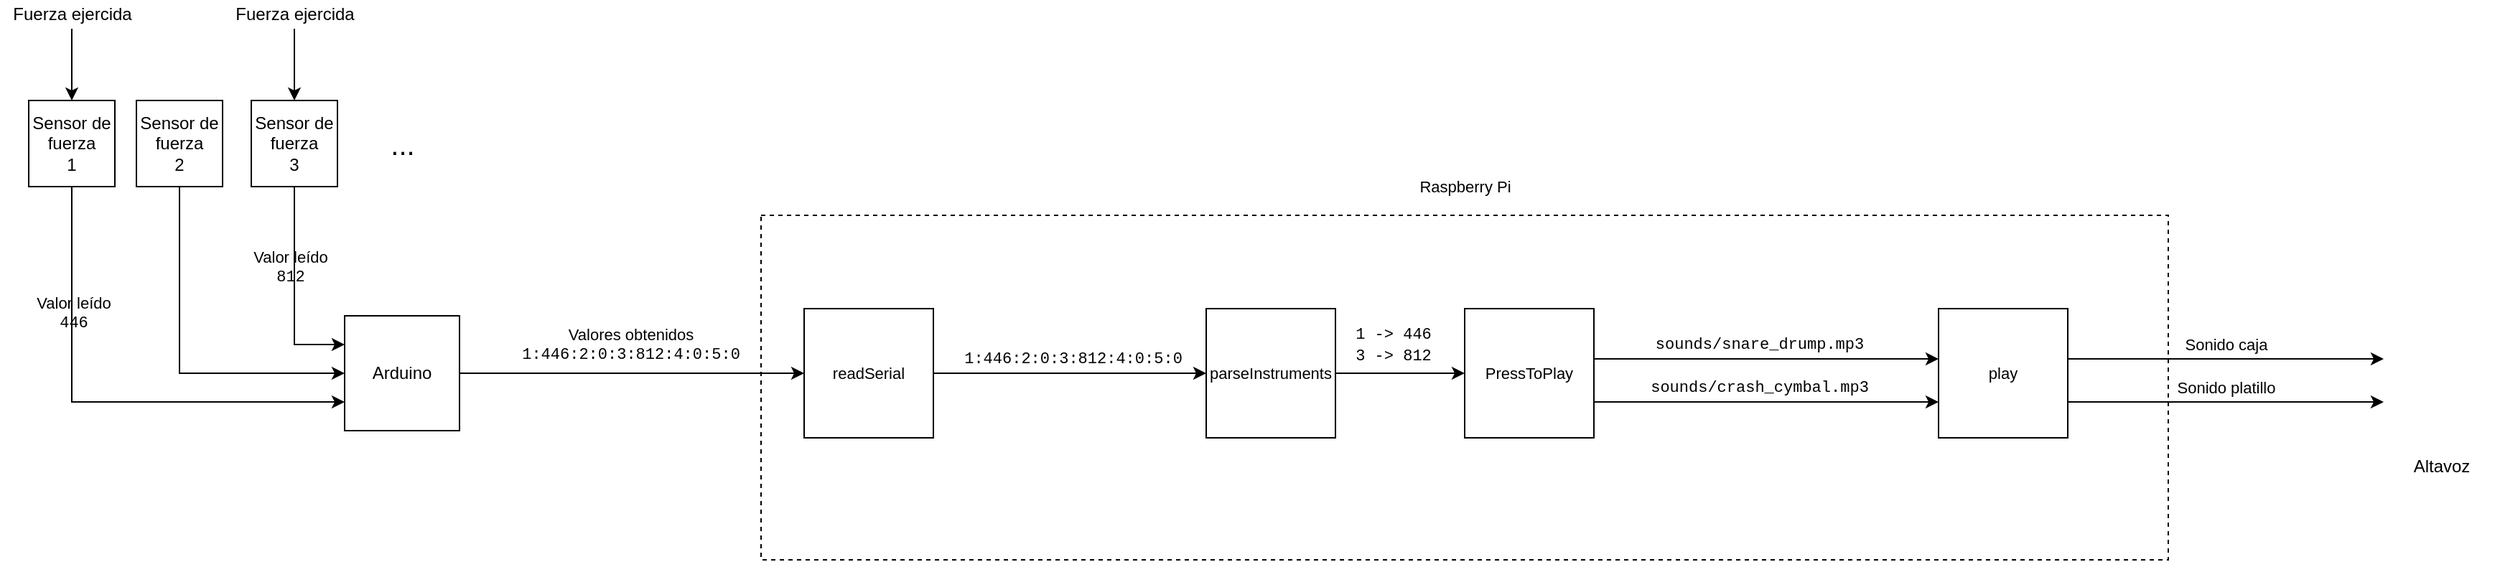 <mxfile version="13.0.2" type="device"><diagram id="C5RBs43oDa-KdzZeNtuy" name="Page-1"><mxGraphModel dx="1351" dy="946" grid="1" gridSize="10" guides="1" tooltips="1" connect="1" arrows="1" fold="1" page="1" pageScale="1" pageWidth="827" pageHeight="1169" math="0" shadow="0"><root><mxCell id="WIyWlLk6GJQsqaUBKTNV-0"/><mxCell id="WIyWlLk6GJQsqaUBKTNV-1" parent="WIyWlLk6GJQsqaUBKTNV-0"/><mxCell id="upq-YaYNhN2aCv5hZmot-5" style="edgeStyle=orthogonalEdgeStyle;rounded=0;orthogonalLoop=1;jettySize=auto;html=1;labelBackgroundColor=none;fontColor=#000000;" edge="1" parent="WIyWlLk6GJQsqaUBKTNV-1" source="upq-YaYNhN2aCv5hZmot-0" target="upq-YaYNhN2aCv5hZmot-4"><mxGeometry relative="1" as="geometry"><mxPoint x="250" y="360" as="targetPoint"/><Array as="points"><mxPoint x="80" y="380"/></Array></mxGeometry></mxCell><mxCell id="upq-YaYNhN2aCv5hZmot-6" value="Valor leído&lt;br&gt;&lt;font face=&quot;Courier New&quot;&gt;446&lt;/font&gt;" style="edgeLabel;html=1;align=center;verticalAlign=middle;resizable=0;points=[];labelBackgroundColor=none;fontColor=#000000;" vertex="1" connectable="0" parent="upq-YaYNhN2aCv5hZmot-5"><mxGeometry x="-0.486" y="1" relative="1" as="geometry"><mxPoint as="offset"/></mxGeometry></mxCell><mxCell id="upq-YaYNhN2aCv5hZmot-0" value="Sensor de fuerza&lt;br&gt;1" style="whiteSpace=wrap;html=1;aspect=fixed;fillColor=none;labelBackgroundColor=none;fontColor=#000000;" vertex="1" parent="WIyWlLk6GJQsqaUBKTNV-1"><mxGeometry x="50" y="170" width="60" height="60" as="geometry"/></mxCell><mxCell id="upq-YaYNhN2aCv5hZmot-1" value="" style="endArrow=classic;html=1;labelBackgroundColor=none;fontColor=#000000;" edge="1" parent="WIyWlLk6GJQsqaUBKTNV-1" source="upq-YaYNhN2aCv5hZmot-2" target="upq-YaYNhN2aCv5hZmot-0"><mxGeometry width="50" height="50" relative="1" as="geometry"><mxPoint x="80" y="70" as="sourcePoint"/><mxPoint x="495" y="300" as="targetPoint"/></mxGeometry></mxCell><mxCell id="upq-YaYNhN2aCv5hZmot-2" value="Fuerza ejercida" style="text;html=1;align=center;verticalAlign=middle;resizable=0;points=[];autosize=1;labelBackgroundColor=none;fontColor=#000000;" vertex="1" parent="WIyWlLk6GJQsqaUBKTNV-1"><mxGeometry x="30" y="100" width="100" height="20" as="geometry"/></mxCell><mxCell id="upq-YaYNhN2aCv5hZmot-13" style="edgeStyle=orthogonalEdgeStyle;rounded=0;orthogonalLoop=1;jettySize=auto;html=1;labelBackgroundColor=none;fontColor=#000000;" edge="1" parent="WIyWlLk6GJQsqaUBKTNV-1" source="upq-YaYNhN2aCv5hZmot-4" target="upq-YaYNhN2aCv5hZmot-27"><mxGeometry relative="1" as="geometry"><mxPoint x="560" y="360" as="targetPoint"/></mxGeometry></mxCell><mxCell id="upq-YaYNhN2aCv5hZmot-14" value="Valores obtenidos&lt;br&gt;&lt;font face=&quot;Courier New&quot;&gt;1:446:2:0:3:812:4:0:5:0&lt;/font&gt;" style="edgeLabel;html=1;align=center;verticalAlign=middle;resizable=0;points=[];labelBackgroundColor=none;fontColor=#000000;" vertex="1" connectable="0" parent="upq-YaYNhN2aCv5hZmot-13"><mxGeometry x="-0.009" y="1" relative="1" as="geometry"><mxPoint y="-19" as="offset"/></mxGeometry></mxCell><mxCell id="upq-YaYNhN2aCv5hZmot-4" value="Arduino" style="whiteSpace=wrap;html=1;aspect=fixed;fillColor=none;labelBackgroundColor=none;fontColor=#000000;" vertex="1" parent="WIyWlLk6GJQsqaUBKTNV-1"><mxGeometry x="270" y="320" width="80" height="80" as="geometry"/></mxCell><mxCell id="upq-YaYNhN2aCv5hZmot-10" style="edgeStyle=orthogonalEdgeStyle;rounded=0;orthogonalLoop=1;jettySize=auto;html=1;labelBackgroundColor=none;fontColor=#000000;" edge="1" parent="WIyWlLk6GJQsqaUBKTNV-1" source="upq-YaYNhN2aCv5hZmot-7" target="upq-YaYNhN2aCv5hZmot-4"><mxGeometry relative="1" as="geometry"><Array as="points"><mxPoint x="155" y="360"/></Array></mxGeometry></mxCell><mxCell id="upq-YaYNhN2aCv5hZmot-7" value="Sensor de fuerza&lt;br&gt;2" style="whiteSpace=wrap;html=1;aspect=fixed;fillColor=none;labelBackgroundColor=none;fontColor=#000000;" vertex="1" parent="WIyWlLk6GJQsqaUBKTNV-1"><mxGeometry x="125" y="170" width="60" height="60" as="geometry"/></mxCell><mxCell id="upq-YaYNhN2aCv5hZmot-11" style="edgeStyle=orthogonalEdgeStyle;rounded=0;orthogonalLoop=1;jettySize=auto;html=1;labelBackgroundColor=none;fontColor=#000000;" edge="1" parent="WIyWlLk6GJQsqaUBKTNV-1" source="upq-YaYNhN2aCv5hZmot-8" target="upq-YaYNhN2aCv5hZmot-4"><mxGeometry relative="1" as="geometry"><Array as="points"><mxPoint x="235" y="340"/></Array></mxGeometry></mxCell><mxCell id="upq-YaYNhN2aCv5hZmot-22" value="&lt;font style=&quot;font-size: 11px&quot;&gt;Valor leído&lt;br style=&quot;font-size: 11px&quot;&gt;&lt;font face=&quot;Courier New&quot;&gt;812&lt;/font&gt;&lt;br style=&quot;font-size: 11px&quot;&gt;&lt;/font&gt;" style="edgeLabel;html=1;align=center;verticalAlign=middle;resizable=0;points=[];fontSize=11;labelBackgroundColor=none;fontColor=#000000;" vertex="1" connectable="0" parent="upq-YaYNhN2aCv5hZmot-11"><mxGeometry x="-0.228" y="-3" relative="1" as="geometry"><mxPoint as="offset"/></mxGeometry></mxCell><mxCell id="upq-YaYNhN2aCv5hZmot-8" value="Sensor de fuerza&lt;br&gt;3" style="whiteSpace=wrap;html=1;aspect=fixed;fillColor=none;labelBackgroundColor=none;fontColor=#000000;" vertex="1" parent="WIyWlLk6GJQsqaUBKTNV-1"><mxGeometry x="205" y="170" width="60" height="60" as="geometry"/></mxCell><mxCell id="upq-YaYNhN2aCv5hZmot-9" value="..." style="text;html=1;align=center;verticalAlign=middle;resizable=0;points=[];autosize=1;fontSize=20;labelBackgroundColor=none;fontColor=#000000;" vertex="1" parent="WIyWlLk6GJQsqaUBKTNV-1"><mxGeometry x="295" y="185" width="30" height="30" as="geometry"/></mxCell><mxCell id="upq-YaYNhN2aCv5hZmot-19" value="Sonido caja" style="edgeStyle=orthogonalEdgeStyle;rounded=0;orthogonalLoop=1;jettySize=auto;html=1;fontSize=11;labelBackgroundColor=none;fontColor=#000000;" edge="1" parent="WIyWlLk6GJQsqaUBKTNV-1" source="upq-YaYNhN2aCv5hZmot-30" target="upq-YaYNhN2aCv5hZmot-17"><mxGeometry y="10" relative="1" as="geometry"><mxPoint x="1490" y="350" as="sourcePoint"/><Array as="points"><mxPoint x="1630" y="350"/><mxPoint x="1630" y="350"/></Array><mxPoint as="offset"/></mxGeometry></mxCell><mxCell id="upq-YaYNhN2aCv5hZmot-23" style="edgeStyle=orthogonalEdgeStyle;rounded=0;orthogonalLoop=1;jettySize=auto;html=1;fontSize=11;labelBackgroundColor=none;fontColor=#000000;" edge="1" parent="WIyWlLk6GJQsqaUBKTNV-1" source="upq-YaYNhN2aCv5hZmot-30" target="upq-YaYNhN2aCv5hZmot-17"><mxGeometry relative="1" as="geometry"><mxPoint x="1490" y="370" as="sourcePoint"/><Array as="points"><mxPoint x="1580" y="380"/><mxPoint x="1580" y="380"/></Array></mxGeometry></mxCell><mxCell id="upq-YaYNhN2aCv5hZmot-24" value="Sonido platillo" style="edgeLabel;html=1;align=center;verticalAlign=middle;resizable=0;points=[];fontSize=11;labelBackgroundColor=none;fontColor=#000000;" vertex="1" connectable="0" parent="upq-YaYNhN2aCv5hZmot-23"><mxGeometry x="0.309" y="-2" relative="1" as="geometry"><mxPoint x="-34.29" y="-12" as="offset"/></mxGeometry></mxCell><mxCell id="upq-YaYNhN2aCv5hZmot-17" value="&lt;font style=&quot;font-size: 12px&quot;&gt;Altavoz&lt;/font&gt;" style="shape=image;html=1;verticalAlign=top;verticalLabelPosition=bottom;labelBackgroundColor=none;imageAspect=0;aspect=fixed;image=https://cdn2.iconfinder.com/data/icons/line-hero-essentials/32/Essentials_speaker_audio_sound-128.png;fontSize=19;fontColor=#000000;" vertex="1" parent="WIyWlLk6GJQsqaUBKTNV-1"><mxGeometry x="1690" y="325" width="80" height="80" as="geometry"/></mxCell><mxCell id="upq-YaYNhN2aCv5hZmot-20" value="" style="endArrow=classic;html=1;labelBackgroundColor=none;fontColor=#000000;" edge="1" parent="WIyWlLk6GJQsqaUBKTNV-1" source="upq-YaYNhN2aCv5hZmot-21" target="upq-YaYNhN2aCv5hZmot-8"><mxGeometry width="50" height="50" relative="1" as="geometry"><mxPoint x="235" y="70" as="sourcePoint"/><mxPoint x="235" y="170" as="targetPoint"/></mxGeometry></mxCell><mxCell id="upq-YaYNhN2aCv5hZmot-21" value="Fuerza ejercida" style="text;html=1;align=center;verticalAlign=middle;resizable=0;points=[];autosize=1;labelBackgroundColor=none;fontColor=#000000;" vertex="1" parent="WIyWlLk6GJQsqaUBKTNV-1"><mxGeometry x="185" y="100" width="100" height="20" as="geometry"/></mxCell><mxCell id="upq-YaYNhN2aCv5hZmot-25" value="" style="rounded=0;whiteSpace=wrap;html=1;fillColor=none;fontSize=11;dashed=1;labelBackgroundColor=none;fontColor=#000000;" vertex="1" parent="WIyWlLk6GJQsqaUBKTNV-1"><mxGeometry x="560" y="250" width="980" height="240" as="geometry"/></mxCell><mxCell id="upq-YaYNhN2aCv5hZmot-26" value="Raspberry Pi" style="text;html=1;align=center;verticalAlign=middle;resizable=0;points=[];autosize=1;fontSize=11;labelBackgroundColor=none;fontColor=#000000;" vertex="1" parent="WIyWlLk6GJQsqaUBKTNV-1"><mxGeometry x="1010" y="220" width="80" height="20" as="geometry"/></mxCell><mxCell id="upq-YaYNhN2aCv5hZmot-31" style="edgeStyle=orthogonalEdgeStyle;rounded=0;orthogonalLoop=1;jettySize=auto;html=1;fontSize=11;labelBackgroundColor=none;fontColor=#000000;" edge="1" parent="WIyWlLk6GJQsqaUBKTNV-1" source="upq-YaYNhN2aCv5hZmot-27" target="upq-YaYNhN2aCv5hZmot-28"><mxGeometry relative="1" as="geometry"><mxPoint x="820.0" y="360" as="sourcePoint"/></mxGeometry></mxCell><mxCell id="upq-YaYNhN2aCv5hZmot-32" value="&lt;span style=&quot;font-family: &amp;quot;courier new&amp;quot;&quot;&gt;1:446:2:0:3:812:4:0:5:0&lt;/span&gt;" style="edgeLabel;html=1;align=center;verticalAlign=middle;resizable=0;points=[];fontSize=11;labelBackgroundColor=none;fontColor=#000000;" vertex="1" connectable="0" parent="upq-YaYNhN2aCv5hZmot-31"><mxGeometry x="-0.279" y="1" relative="1" as="geometry"><mxPoint x="28.57" y="-9" as="offset"/></mxGeometry></mxCell><mxCell id="upq-YaYNhN2aCv5hZmot-27" value="readSerial" style="whiteSpace=wrap;html=1;aspect=fixed;fillColor=none;fontSize=11;labelBackgroundColor=none;fontColor=#000000;" vertex="1" parent="WIyWlLk6GJQsqaUBKTNV-1"><mxGeometry x="590" y="315" width="90" height="90" as="geometry"/></mxCell><mxCell id="upq-YaYNhN2aCv5hZmot-33" value="&lt;font face=&quot;Courier New&quot;&gt;1 -&amp;gt; 446&lt;br&gt;3 -&amp;gt; 812&lt;/font&gt;" style="edgeStyle=orthogonalEdgeStyle;rounded=0;orthogonalLoop=1;jettySize=auto;html=1;fontSize=11;labelBackgroundColor=none;fontColor=#000000;" edge="1" parent="WIyWlLk6GJQsqaUBKTNV-1" source="upq-YaYNhN2aCv5hZmot-28" target="upq-YaYNhN2aCv5hZmot-29"><mxGeometry x="-0.111" y="20" relative="1" as="geometry"><mxPoint as="offset"/></mxGeometry></mxCell><mxCell id="upq-YaYNhN2aCv5hZmot-28" value="parseInstruments" style="whiteSpace=wrap;html=1;aspect=fixed;fillColor=none;fontSize=11;labelBackgroundColor=none;fontColor=#000000;" vertex="1" parent="WIyWlLk6GJQsqaUBKTNV-1"><mxGeometry x="870" y="315" width="90" height="90" as="geometry"/></mxCell><mxCell id="upq-YaYNhN2aCv5hZmot-34" value="&lt;font face=&quot;Courier New&quot;&gt;sounds/snare_drump.mp3&lt;/font&gt;" style="edgeStyle=orthogonalEdgeStyle;rounded=0;orthogonalLoop=1;jettySize=auto;html=1;fontSize=11;labelBackgroundColor=none;fontColor=#000000;" edge="1" parent="WIyWlLk6GJQsqaUBKTNV-1" source="upq-YaYNhN2aCv5hZmot-29" target="upq-YaYNhN2aCv5hZmot-30"><mxGeometry x="-0.04" y="10" relative="1" as="geometry"><Array as="points"><mxPoint x="1290" y="350"/><mxPoint x="1290" y="350"/></Array><mxPoint as="offset"/></mxGeometry></mxCell><mxCell id="upq-YaYNhN2aCv5hZmot-35" value="&lt;font face=&quot;Courier New&quot;&gt;sounds/crash_cymbal.mp3&lt;/font&gt;" style="edgeStyle=orthogonalEdgeStyle;rounded=0;orthogonalLoop=1;jettySize=auto;html=1;fontSize=11;labelBackgroundColor=none;fontColor=#000000;" edge="1" parent="WIyWlLk6GJQsqaUBKTNV-1" source="upq-YaYNhN2aCv5hZmot-29" target="upq-YaYNhN2aCv5hZmot-30"><mxGeometry x="-0.04" y="10" relative="1" as="geometry"><Array as="points"><mxPoint x="1290" y="380"/><mxPoint x="1290" y="380"/></Array><mxPoint as="offset"/></mxGeometry></mxCell><mxCell id="upq-YaYNhN2aCv5hZmot-29" value="PressToPlay" style="whiteSpace=wrap;html=1;aspect=fixed;fillColor=none;fontSize=11;labelBackgroundColor=none;fontColor=#000000;" vertex="1" parent="WIyWlLk6GJQsqaUBKTNV-1"><mxGeometry x="1050" y="315" width="90" height="90" as="geometry"/></mxCell><mxCell id="upq-YaYNhN2aCv5hZmot-30" value="play" style="whiteSpace=wrap;html=1;aspect=fixed;fillColor=none;fontSize=11;labelBackgroundColor=none;fontColor=#000000;" vertex="1" parent="WIyWlLk6GJQsqaUBKTNV-1"><mxGeometry x="1380" y="315" width="90" height="90" as="geometry"/></mxCell></root></mxGraphModel></diagram></mxfile>